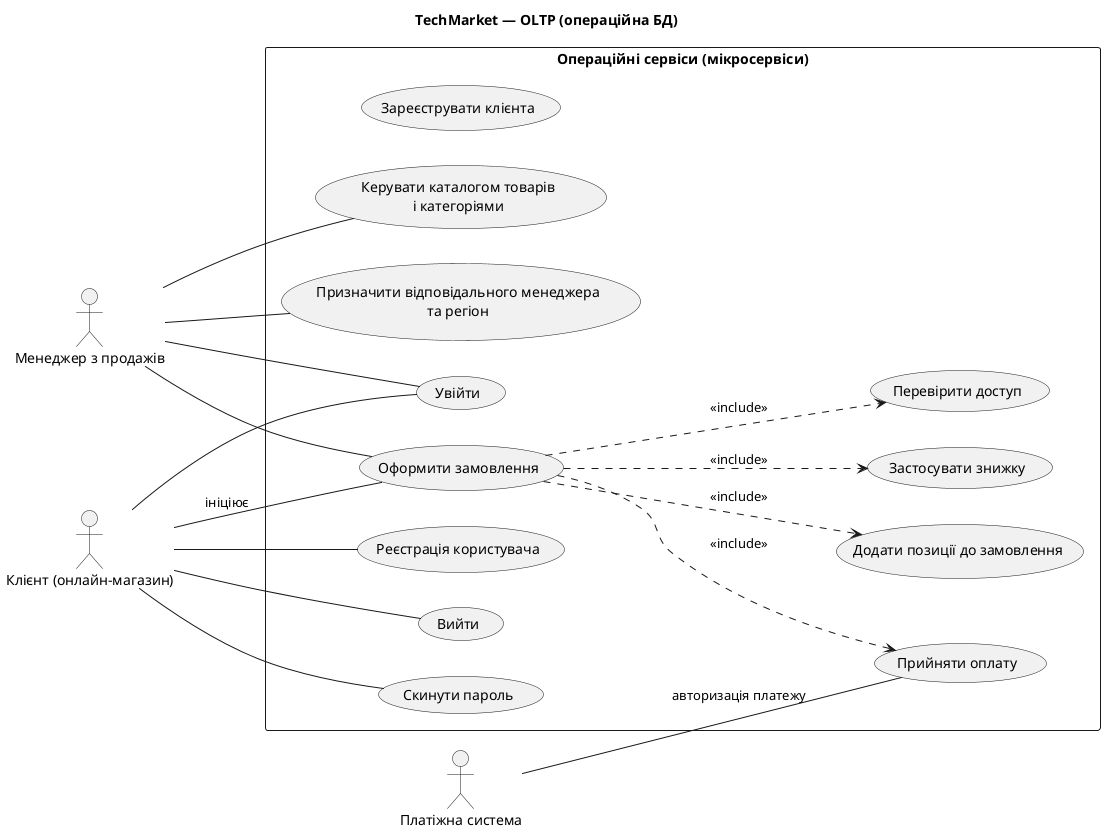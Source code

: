@startuml TechMarket_OLTP
title TechMarket — OLTP (операційна БД)
left to right direction

actor "Менеджер з продажів" as Sales
actor "Клієнт (онлайн-магазин)" as Customer
actor "Платіжна система" as PSP

rectangle "Операційні сервіси (мікросервіси)" {
  usecase "Зареєструвати клієнта" as U1
  usecase "Керувати каталогом товарів\nі категоріями" as U2
  usecase "Оформити замовлення" as U3
  usecase "Додати позиції до замовлення" as U3a
  usecase "Застосувати знижку" as U3b
  usecase "Прийняти оплату" as U4
  usecase "Призначити відповідального менеджера\nта регіон" as U5

  ' Auth use cases (узагальнено)
  usecase "Реєстрація користувача" as UA1
  usecase "Увійти" as UA2
  usecase "Перевірити доступ" as UA4
  usecase "Вийти" as UA5
  usecase "Скинути пароль" as UA6
}

U3 ..> U3a : <<include>>
U3 ..> U3b : <<include>>
U3 ..> U4 : <<include>>
U3 ..> UA4 : <<include>>

Sales -- U2
Sales -- U3
Sales -- U5
Customer -- U3 : ініціює
PSP -- U4 : авторизація платежу

Customer -- UA1
Customer -- UA2
Sales -- UA2
Customer -- UA5
Customer -- UA6

@enduml
